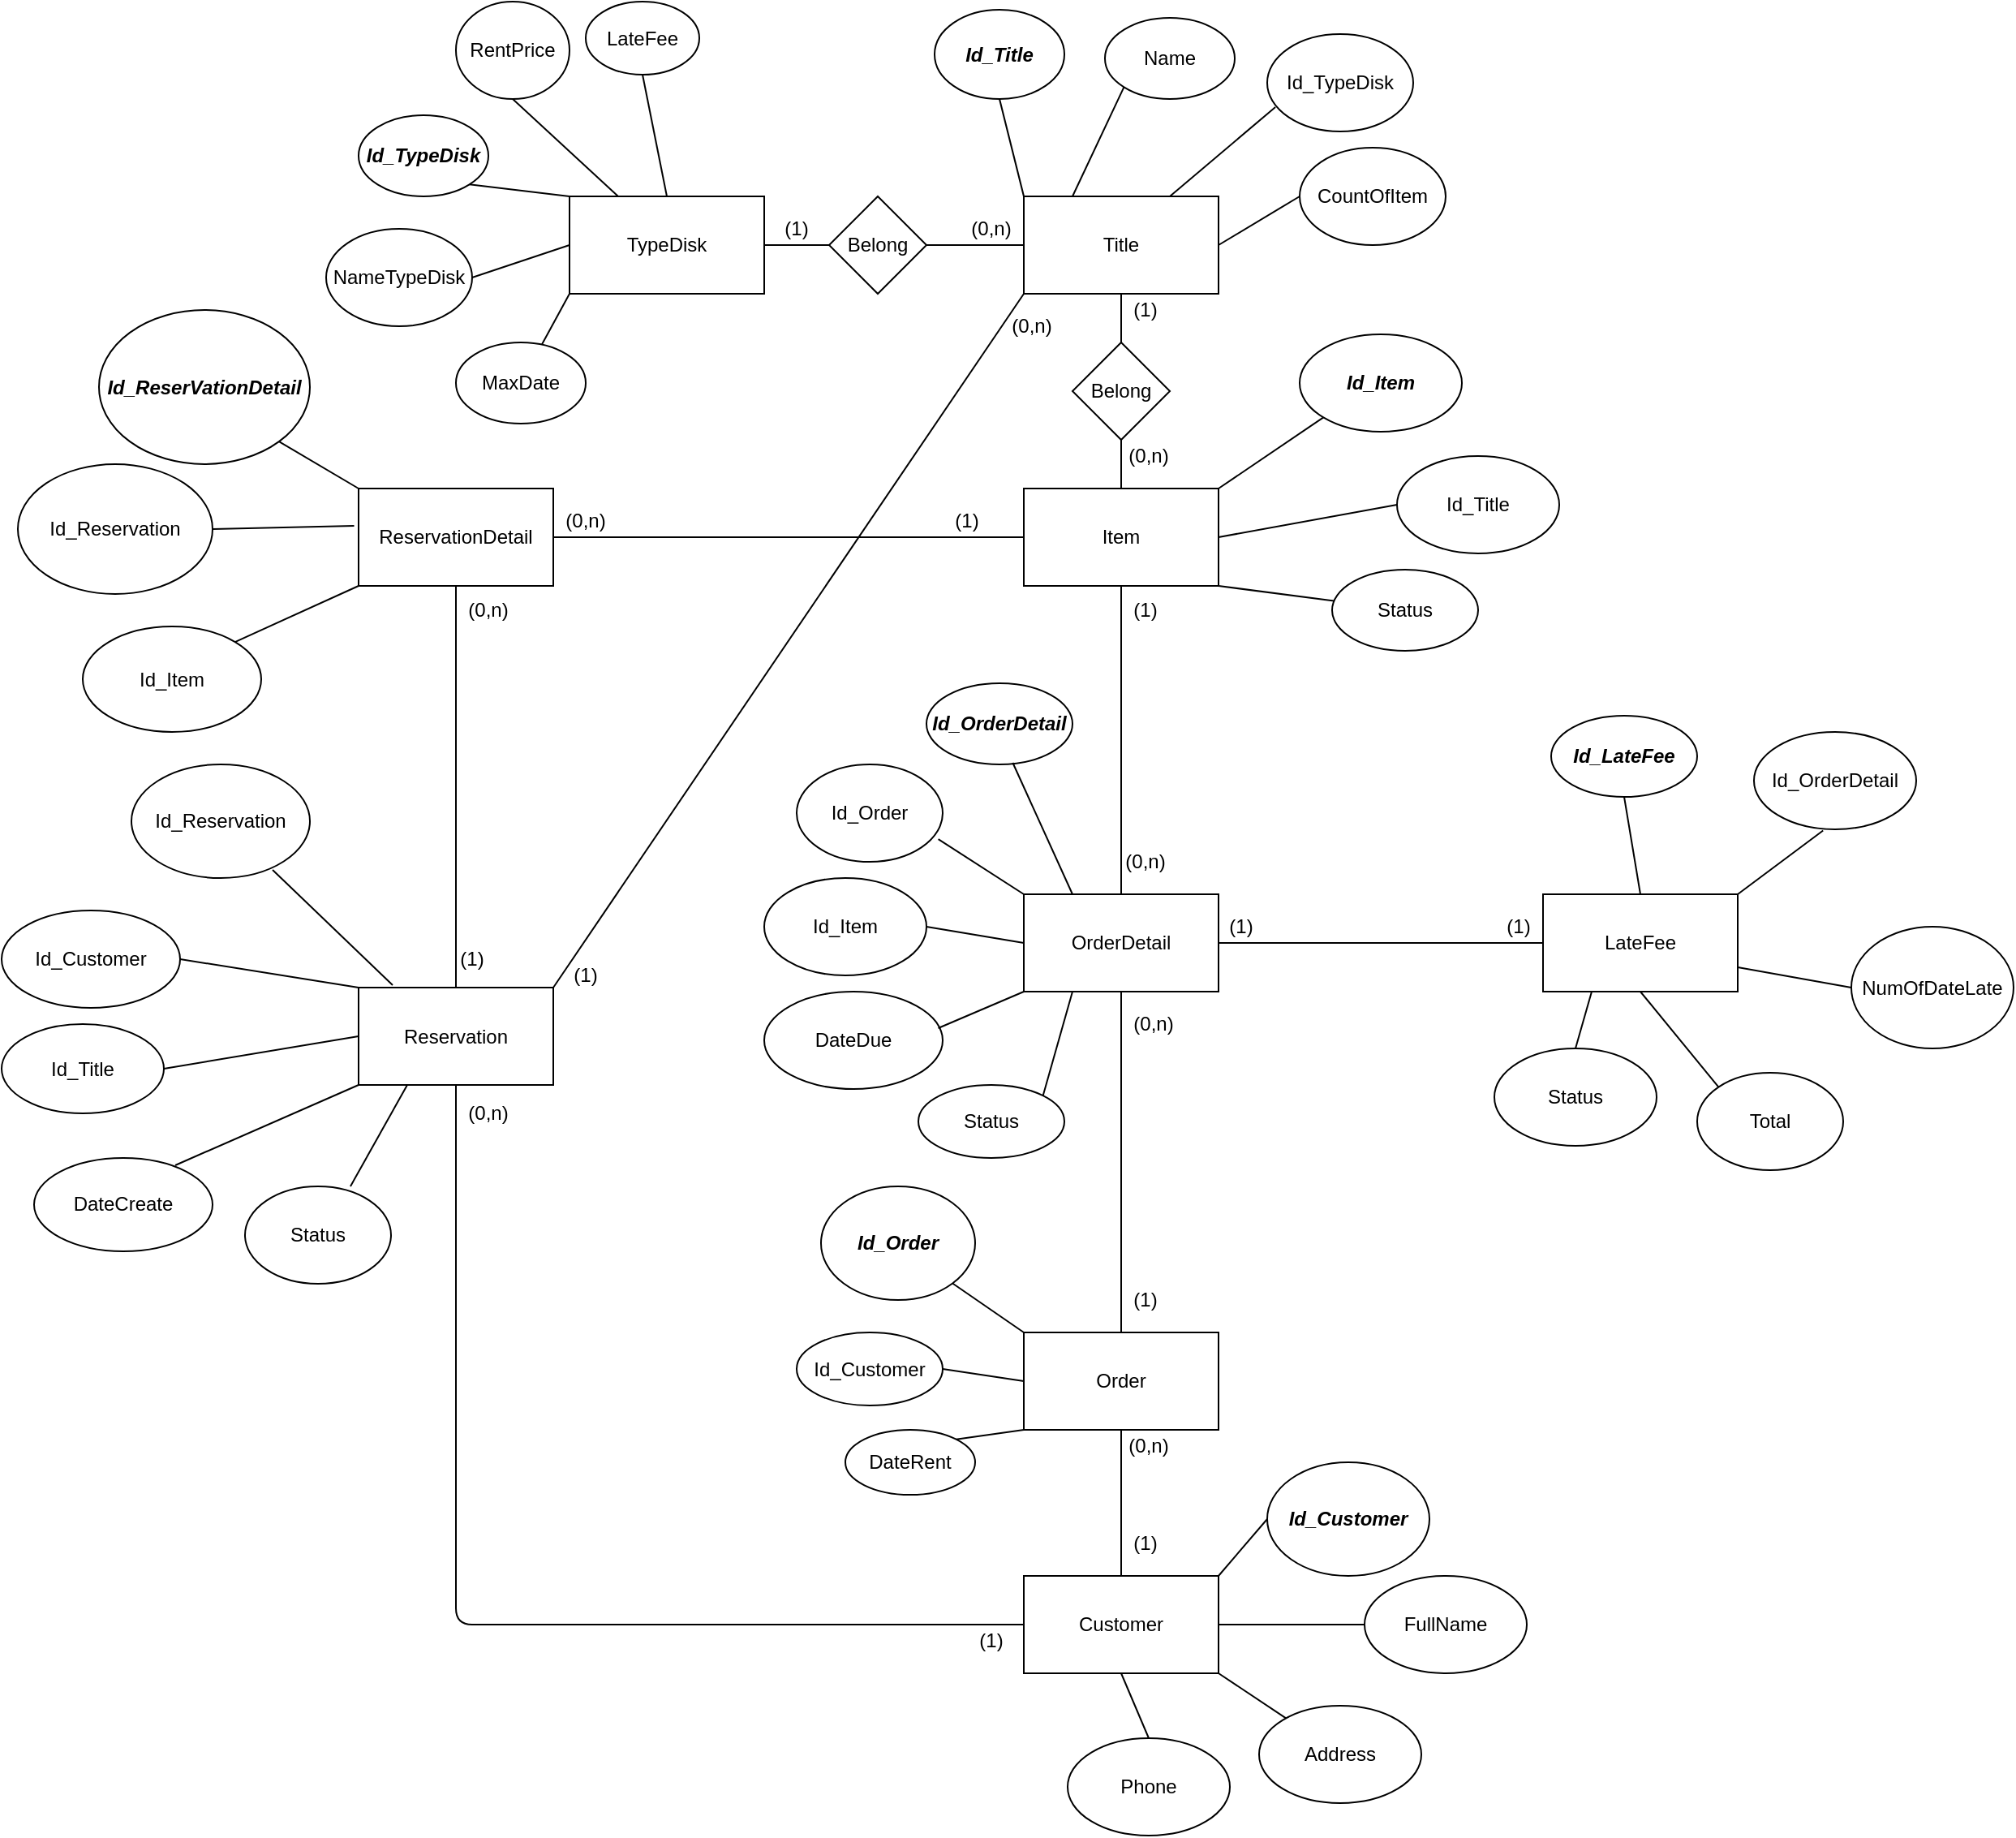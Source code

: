 <mxfile version="13.4.4" type="device"><diagram id="ul4TYZx2fNKIe2HPrgTK" name="Page-1"><mxGraphModel dx="2997" dy="2327" grid="1" gridSize="10" guides="1" tooltips="1" connect="1" arrows="1" fold="1" page="1" pageScale="1" pageWidth="827" pageHeight="1169" math="0" shadow="0"><root><mxCell id="0"/><mxCell id="1" parent="0"/><mxCell id="tSuZGsMZAIQQ2bblHb8e-1" value="Title" style="rounded=0;whiteSpace=wrap;html=1;" vertex="1" parent="1"><mxGeometry x="300" y="30" width="120" height="60" as="geometry"/></mxCell><mxCell id="tSuZGsMZAIQQ2bblHb8e-2" value="Item" style="rounded=0;whiteSpace=wrap;html=1;" vertex="1" parent="1"><mxGeometry x="300" y="210" width="120" height="60" as="geometry"/></mxCell><mxCell id="tSuZGsMZAIQQ2bblHb8e-4" value="Belong" style="rhombus;whiteSpace=wrap;html=1;" vertex="1" parent="1"><mxGeometry x="330" y="120" width="60" height="60" as="geometry"/></mxCell><mxCell id="tSuZGsMZAIQQ2bblHb8e-6" value="" style="endArrow=none;html=1;exitX=0.5;exitY=0;exitDx=0;exitDy=0;entryX=0.5;entryY=1;entryDx=0;entryDy=0;" edge="1" parent="1" source="tSuZGsMZAIQQ2bblHb8e-2" target="tSuZGsMZAIQQ2bblHb8e-4"><mxGeometry width="50" height="50" relative="1" as="geometry"><mxPoint x="390" y="290" as="sourcePoint"/><mxPoint x="440" y="240" as="targetPoint"/></mxGeometry></mxCell><mxCell id="tSuZGsMZAIQQ2bblHb8e-7" value="" style="endArrow=none;html=1;exitX=0.5;exitY=0;exitDx=0;exitDy=0;entryX=0.5;entryY=1;entryDx=0;entryDy=0;" edge="1" parent="1" source="tSuZGsMZAIQQ2bblHb8e-4" target="tSuZGsMZAIQQ2bblHb8e-1"><mxGeometry width="50" height="50" relative="1" as="geometry"><mxPoint x="414" y="149.5" as="sourcePoint"/><mxPoint x="518" y="149.5" as="targetPoint"/></mxGeometry></mxCell><mxCell id="tSuZGsMZAIQQ2bblHb8e-8" value="Customer" style="rounded=0;whiteSpace=wrap;html=1;" vertex="1" parent="1"><mxGeometry x="300" y="880" width="120" height="60" as="geometry"/></mxCell><mxCell id="tSuZGsMZAIQQ2bblHb8e-10" value="LateFee" style="rounded=0;whiteSpace=wrap;html=1;" vertex="1" parent="1"><mxGeometry x="620" y="460" width="120" height="60" as="geometry"/></mxCell><mxCell id="tSuZGsMZAIQQ2bblHb8e-11" value="Order" style="rounded=0;whiteSpace=wrap;html=1;" vertex="1" parent="1"><mxGeometry x="300" y="730" width="120" height="60" as="geometry"/></mxCell><mxCell id="tSuZGsMZAIQQ2bblHb8e-12" value="OrderDetail" style="rounded=0;whiteSpace=wrap;html=1;" vertex="1" parent="1"><mxGeometry x="300" y="460" width="120" height="60" as="geometry"/></mxCell><mxCell id="tSuZGsMZAIQQ2bblHb8e-13" value="TypeDisk" style="rounded=0;whiteSpace=wrap;html=1;" vertex="1" parent="1"><mxGeometry x="20" y="30" width="120" height="60" as="geometry"/></mxCell><mxCell id="tSuZGsMZAIQQ2bblHb8e-14" value="" style="endArrow=none;html=1;exitX=1;exitY=0.5;exitDx=0;exitDy=0;entryX=0;entryY=0.5;entryDx=0;entryDy=0;" edge="1" parent="1" source="tSuZGsMZAIQQ2bblHb8e-13" target="tSuZGsMZAIQQ2bblHb8e-15"><mxGeometry width="50" height="50" relative="1" as="geometry"><mxPoint x="260" y="160" as="sourcePoint"/><mxPoint x="310" y="110" as="targetPoint"/></mxGeometry></mxCell><mxCell id="tSuZGsMZAIQQ2bblHb8e-15" value="Belong" style="rhombus;whiteSpace=wrap;html=1;" vertex="1" parent="1"><mxGeometry x="180" y="30" width="60" height="60" as="geometry"/></mxCell><mxCell id="tSuZGsMZAIQQ2bblHb8e-16" value="" style="endArrow=none;html=1;exitX=1;exitY=0.5;exitDx=0;exitDy=0;entryX=0;entryY=0.5;entryDx=0;entryDy=0;" edge="1" parent="1" source="tSuZGsMZAIQQ2bblHb8e-15" target="tSuZGsMZAIQQ2bblHb8e-1"><mxGeometry width="50" height="50" relative="1" as="geometry"><mxPoint x="150" y="70" as="sourcePoint"/><mxPoint x="190" y="70" as="targetPoint"/></mxGeometry></mxCell><mxCell id="tSuZGsMZAIQQ2bblHb8e-20" value="" style="endArrow=none;html=1;entryX=0.5;entryY=1;entryDx=0;entryDy=0;exitX=0.5;exitY=0;exitDx=0;exitDy=0;" edge="1" parent="1" source="tSuZGsMZAIQQ2bblHb8e-12" target="tSuZGsMZAIQQ2bblHb8e-2"><mxGeometry width="50" height="50" relative="1" as="geometry"><mxPoint x="360" y="380" as="sourcePoint"/><mxPoint x="360" y="400" as="targetPoint"/></mxGeometry></mxCell><mxCell id="tSuZGsMZAIQQ2bblHb8e-21" value="" style="endArrow=none;html=1;entryX=0.5;entryY=1;entryDx=0;entryDy=0;" edge="1" parent="1" source="tSuZGsMZAIQQ2bblHb8e-8" target="tSuZGsMZAIQQ2bblHb8e-11"><mxGeometry width="50" height="50" relative="1" as="geometry"><mxPoint x="370" y="300" as="sourcePoint"/><mxPoint x="360" y="440" as="targetPoint"/></mxGeometry></mxCell><mxCell id="tSuZGsMZAIQQ2bblHb8e-25" value="(0,n)" style="text;html=1;strokeColor=none;fillColor=none;align=center;verticalAlign=middle;whiteSpace=wrap;rounded=0;" vertex="1" parent="1"><mxGeometry x="260" y="40" width="40" height="20" as="geometry"/></mxCell><mxCell id="tSuZGsMZAIQQ2bblHb8e-26" value="(1)" style="text;html=1;strokeColor=none;fillColor=none;align=center;verticalAlign=middle;whiteSpace=wrap;rounded=0;" vertex="1" parent="1"><mxGeometry x="140" y="40" width="40" height="20" as="geometry"/></mxCell><mxCell id="tSuZGsMZAIQQ2bblHb8e-27" value="(1)" style="text;html=1;strokeColor=none;fillColor=none;align=center;verticalAlign=middle;whiteSpace=wrap;rounded=0;" vertex="1" parent="1"><mxGeometry x="355" y="90" width="40" height="20" as="geometry"/></mxCell><mxCell id="tSuZGsMZAIQQ2bblHb8e-28" value="(0,n)" style="text;html=1;strokeColor=none;fillColor=none;align=center;verticalAlign=middle;whiteSpace=wrap;rounded=0;" vertex="1" parent="1"><mxGeometry x="357" y="180" width="40" height="20" as="geometry"/></mxCell><mxCell id="tSuZGsMZAIQQ2bblHb8e-29" value="&lt;b&gt;&lt;i&gt;Id_TypeDisk&lt;/i&gt;&lt;/b&gt;" style="ellipse;whiteSpace=wrap;html=1;" vertex="1" parent="1"><mxGeometry x="-110" y="-20" width="80" height="50" as="geometry"/></mxCell><mxCell id="tSuZGsMZAIQQ2bblHb8e-30" value="NameTypeDisk" style="ellipse;whiteSpace=wrap;html=1;" vertex="1" parent="1"><mxGeometry x="-130" y="50" width="90" height="60" as="geometry"/></mxCell><mxCell id="tSuZGsMZAIQQ2bblHb8e-31" value="RentPrice" style="ellipse;whiteSpace=wrap;html=1;" vertex="1" parent="1"><mxGeometry x="-50" y="-90" width="70" height="60" as="geometry"/></mxCell><mxCell id="tSuZGsMZAIQQ2bblHb8e-32" value="MaxDate" style="ellipse;whiteSpace=wrap;html=1;" vertex="1" parent="1"><mxGeometry x="-50" y="120" width="80" height="50" as="geometry"/></mxCell><mxCell id="tSuZGsMZAIQQ2bblHb8e-33" value="LateFee" style="ellipse;whiteSpace=wrap;html=1;" vertex="1" parent="1"><mxGeometry x="30" y="-90" width="70" height="45" as="geometry"/></mxCell><mxCell id="tSuZGsMZAIQQ2bblHb8e-34" value="" style="endArrow=none;html=1;entryX=0;entryY=0.5;entryDx=0;entryDy=0;exitX=1;exitY=0.5;exitDx=0;exitDy=0;" edge="1" parent="1" source="tSuZGsMZAIQQ2bblHb8e-30" target="tSuZGsMZAIQQ2bblHb8e-13"><mxGeometry width="50" height="50" relative="1" as="geometry"><mxPoint x="-160" y="80" as="sourcePoint"/><mxPoint x="-110" y="30" as="targetPoint"/></mxGeometry></mxCell><mxCell id="tSuZGsMZAIQQ2bblHb8e-35" value="" style="endArrow=none;html=1;entryX=0;entryY=1;entryDx=0;entryDy=0;" edge="1" parent="1" source="tSuZGsMZAIQQ2bblHb8e-32" target="tSuZGsMZAIQQ2bblHb8e-13"><mxGeometry width="50" height="50" relative="1" as="geometry"><mxPoint x="20" y="190" as="sourcePoint"/><mxPoint x="70" y="140" as="targetPoint"/></mxGeometry></mxCell><mxCell id="tSuZGsMZAIQQ2bblHb8e-36" value="" style="endArrow=none;html=1;entryX=1;entryY=1;entryDx=0;entryDy=0;exitX=0;exitY=0;exitDx=0;exitDy=0;" edge="1" parent="1" source="tSuZGsMZAIQQ2bblHb8e-13" target="tSuZGsMZAIQQ2bblHb8e-29"><mxGeometry width="50" height="50" relative="1" as="geometry"><mxPoint x="-60" y="60" as="sourcePoint"/><mxPoint x="-10" y="10" as="targetPoint"/></mxGeometry></mxCell><mxCell id="tSuZGsMZAIQQ2bblHb8e-37" value="" style="endArrow=none;html=1;entryX=0.5;entryY=1;entryDx=0;entryDy=0;exitX=0.25;exitY=0;exitDx=0;exitDy=0;" edge="1" parent="1" source="tSuZGsMZAIQQ2bblHb8e-13" target="tSuZGsMZAIQQ2bblHb8e-31"><mxGeometry width="50" height="50" relative="1" as="geometry"><mxPoint x="80" y="80" as="sourcePoint"/><mxPoint x="130" y="30" as="targetPoint"/></mxGeometry></mxCell><mxCell id="tSuZGsMZAIQQ2bblHb8e-38" value="" style="endArrow=none;html=1;exitX=0.5;exitY=0;exitDx=0;exitDy=0;entryX=0.5;entryY=1;entryDx=0;entryDy=0;" edge="1" parent="1" source="tSuZGsMZAIQQ2bblHb8e-13" target="tSuZGsMZAIQQ2bblHb8e-33"><mxGeometry width="50" height="50" relative="1" as="geometry"><mxPoint x="280" y="20" as="sourcePoint"/><mxPoint x="330" y="-30" as="targetPoint"/></mxGeometry></mxCell><mxCell id="tSuZGsMZAIQQ2bblHb8e-39" value="&lt;b&gt;&lt;i&gt;Id_Title&lt;/i&gt;&lt;/b&gt;" style="ellipse;whiteSpace=wrap;html=1;" vertex="1" parent="1"><mxGeometry x="245" y="-85" width="80" height="55" as="geometry"/></mxCell><mxCell id="tSuZGsMZAIQQ2bblHb8e-40" value="Name" style="ellipse;whiteSpace=wrap;html=1;" vertex="1" parent="1"><mxGeometry x="350" y="-80" width="80" height="50" as="geometry"/></mxCell><mxCell id="tSuZGsMZAIQQ2bblHb8e-41" value="Id_TypeDisk" style="ellipse;whiteSpace=wrap;html=1;" vertex="1" parent="1"><mxGeometry x="450" y="-70" width="90" height="60" as="geometry"/></mxCell><mxCell id="tSuZGsMZAIQQ2bblHb8e-42" value="CountOfItem" style="ellipse;whiteSpace=wrap;html=1;" vertex="1" parent="1"><mxGeometry x="470" width="90" height="60" as="geometry"/></mxCell><mxCell id="tSuZGsMZAIQQ2bblHb8e-43" value="" style="endArrow=none;html=1;entryX=0.5;entryY=1;entryDx=0;entryDy=0;exitX=0;exitY=0;exitDx=0;exitDy=0;" edge="1" parent="1" source="tSuZGsMZAIQQ2bblHb8e-1" target="tSuZGsMZAIQQ2bblHb8e-39"><mxGeometry width="50" height="50" relative="1" as="geometry"><mxPoint x="330" y="30" as="sourcePoint"/><mxPoint x="380" y="-20" as="targetPoint"/></mxGeometry></mxCell><mxCell id="tSuZGsMZAIQQ2bblHb8e-44" value="" style="endArrow=none;html=1;entryX=0;entryY=1;entryDx=0;entryDy=0;exitX=0.25;exitY=0;exitDx=0;exitDy=0;" edge="1" parent="1" source="tSuZGsMZAIQQ2bblHb8e-1" target="tSuZGsMZAIQQ2bblHb8e-40"><mxGeometry width="50" height="50" relative="1" as="geometry"><mxPoint x="310" y="40" as="sourcePoint"/><mxPoint x="295" y="-20" as="targetPoint"/></mxGeometry></mxCell><mxCell id="tSuZGsMZAIQQ2bblHb8e-45" value="" style="endArrow=none;html=1;entryX=0.056;entryY=0.75;entryDx=0;entryDy=0;exitX=0.75;exitY=0;exitDx=0;exitDy=0;entryPerimeter=0;" edge="1" parent="1" source="tSuZGsMZAIQQ2bblHb8e-1" target="tSuZGsMZAIQQ2bblHb8e-41"><mxGeometry width="50" height="50" relative="1" as="geometry"><mxPoint x="340" y="40" as="sourcePoint"/><mxPoint x="371.716" y="-27.322" as="targetPoint"/></mxGeometry></mxCell><mxCell id="tSuZGsMZAIQQ2bblHb8e-46" value="" style="endArrow=none;html=1;entryX=0;entryY=0.5;entryDx=0;entryDy=0;exitX=1;exitY=0.5;exitDx=0;exitDy=0;" edge="1" parent="1" source="tSuZGsMZAIQQ2bblHb8e-1" target="tSuZGsMZAIQQ2bblHb8e-42"><mxGeometry width="50" height="50" relative="1" as="geometry"><mxPoint x="400" y="40" as="sourcePoint"/><mxPoint x="465.04" y="-15" as="targetPoint"/></mxGeometry></mxCell><mxCell id="tSuZGsMZAIQQ2bblHb8e-47" value="&lt;b&gt;&lt;i&gt;Id_Item&lt;/i&gt;&lt;/b&gt;" style="ellipse;whiteSpace=wrap;html=1;" vertex="1" parent="1"><mxGeometry x="470" y="115" width="100" height="60" as="geometry"/></mxCell><mxCell id="tSuZGsMZAIQQ2bblHb8e-48" value="Id_Title" style="ellipse;whiteSpace=wrap;html=1;" vertex="1" parent="1"><mxGeometry x="530" y="190" width="100" height="60" as="geometry"/></mxCell><mxCell id="tSuZGsMZAIQQ2bblHb8e-49" value="Status" style="ellipse;whiteSpace=wrap;html=1;" vertex="1" parent="1"><mxGeometry x="490" y="260" width="90" height="50" as="geometry"/></mxCell><mxCell id="tSuZGsMZAIQQ2bblHb8e-50" value="" style="endArrow=none;html=1;exitX=1;exitY=0;exitDx=0;exitDy=0;entryX=0;entryY=1;entryDx=0;entryDy=0;" edge="1" parent="1" source="tSuZGsMZAIQQ2bblHb8e-2" target="tSuZGsMZAIQQ2bblHb8e-47"><mxGeometry width="50" height="50" relative="1" as="geometry"><mxPoint x="460" y="240" as="sourcePoint"/><mxPoint x="510" y="190" as="targetPoint"/></mxGeometry></mxCell><mxCell id="tSuZGsMZAIQQ2bblHb8e-51" value="" style="endArrow=none;html=1;exitX=1;exitY=0.5;exitDx=0;exitDy=0;entryX=0;entryY=0.5;entryDx=0;entryDy=0;" edge="1" parent="1" source="tSuZGsMZAIQQ2bblHb8e-2" target="tSuZGsMZAIQQ2bblHb8e-48"><mxGeometry width="50" height="50" relative="1" as="geometry"><mxPoint x="430" y="210" as="sourcePoint"/><mxPoint x="494.645" y="176.213" as="targetPoint"/></mxGeometry></mxCell><mxCell id="tSuZGsMZAIQQ2bblHb8e-52" value="" style="endArrow=none;html=1;exitX=1;exitY=1;exitDx=0;exitDy=0;" edge="1" parent="1" source="tSuZGsMZAIQQ2bblHb8e-2" target="tSuZGsMZAIQQ2bblHb8e-49"><mxGeometry width="50" height="50" relative="1" as="geometry"><mxPoint x="430" y="240" as="sourcePoint"/><mxPoint x="540" y="230" as="targetPoint"/></mxGeometry></mxCell><mxCell id="tSuZGsMZAIQQ2bblHb8e-53" value="Reservation" style="rounded=0;whiteSpace=wrap;html=1;" vertex="1" parent="1"><mxGeometry x="-110" y="517.5" width="120" height="60" as="geometry"/></mxCell><mxCell id="tSuZGsMZAIQQ2bblHb8e-54" value="ReservationDetail" style="rounded=0;whiteSpace=wrap;html=1;" vertex="1" parent="1"><mxGeometry x="-110" y="210" width="120" height="60" as="geometry"/></mxCell><mxCell id="tSuZGsMZAIQQ2bblHb8e-55" value="" style="endArrow=none;html=1;entryX=0.5;entryY=1;entryDx=0;entryDy=0;exitX=0.5;exitY=0;exitDx=0;exitDy=0;" edge="1" parent="1" source="tSuZGsMZAIQQ2bblHb8e-11" target="tSuZGsMZAIQQ2bblHb8e-12"><mxGeometry width="50" height="50" relative="1" as="geometry"><mxPoint x="367.84" y="690" as="sourcePoint"/><mxPoint x="360" y="670" as="targetPoint"/></mxGeometry></mxCell><mxCell id="tSuZGsMZAIQQ2bblHb8e-56" value="" style="endArrow=none;html=1;entryX=1;entryY=0.5;entryDx=0;entryDy=0;exitX=0;exitY=0.5;exitDx=0;exitDy=0;" edge="1" parent="1" source="tSuZGsMZAIQQ2bblHb8e-10" target="tSuZGsMZAIQQ2bblHb8e-12"><mxGeometry width="50" height="50" relative="1" as="geometry"><mxPoint x="380" y="535" as="sourcePoint"/><mxPoint x="370" y="430" as="targetPoint"/></mxGeometry></mxCell><mxCell id="tSuZGsMZAIQQ2bblHb8e-57" value="" style="endArrow=none;html=1;entryX=0;entryY=0.5;entryDx=0;entryDy=0;exitX=1;exitY=0.5;exitDx=0;exitDy=0;" edge="1" parent="1" source="tSuZGsMZAIQQ2bblHb8e-54" target="tSuZGsMZAIQQ2bblHb8e-2"><mxGeometry width="50" height="50" relative="1" as="geometry"><mxPoint x="370" y="370" as="sourcePoint"/><mxPoint x="40" y="240" as="targetPoint"/></mxGeometry></mxCell><mxCell id="tSuZGsMZAIQQ2bblHb8e-58" value="" style="endArrow=none;html=1;entryX=0.5;entryY=1;entryDx=0;entryDy=0;exitX=0.5;exitY=0;exitDx=0;exitDy=0;" edge="1" parent="1" source="tSuZGsMZAIQQ2bblHb8e-53" target="tSuZGsMZAIQQ2bblHb8e-54"><mxGeometry width="50" height="50" relative="1" as="geometry"><mxPoint x="90" y="500" as="sourcePoint"/><mxPoint x="-150" y="440" as="targetPoint"/></mxGeometry></mxCell><mxCell id="tSuZGsMZAIQQ2bblHb8e-59" value="" style="endArrow=none;html=1;exitX=0.5;exitY=1;exitDx=0;exitDy=0;entryX=0;entryY=0.5;entryDx=0;entryDy=0;" edge="1" parent="1" source="tSuZGsMZAIQQ2bblHb8e-53" target="tSuZGsMZAIQQ2bblHb8e-8"><mxGeometry width="50" height="50" relative="1" as="geometry"><mxPoint x="-30" y="690" as="sourcePoint"/><mxPoint x="20" y="640" as="targetPoint"/><Array as="points"><mxPoint x="-50" y="910"/></Array></mxGeometry></mxCell><mxCell id="tSuZGsMZAIQQ2bblHb8e-70" value="&lt;b&gt;&lt;i&gt;Id_LateFee&lt;/i&gt;&lt;/b&gt;" style="ellipse;whiteSpace=wrap;html=1;" vertex="1" parent="1"><mxGeometry x="625" y="350" width="90" height="50" as="geometry"/></mxCell><mxCell id="tSuZGsMZAIQQ2bblHb8e-71" value="Id_OrderDetail" style="ellipse;whiteSpace=wrap;html=1;" vertex="1" parent="1"><mxGeometry x="750" y="360" width="100" height="60" as="geometry"/></mxCell><mxCell id="tSuZGsMZAIQQ2bblHb8e-72" value="NumOfDateLate" style="ellipse;whiteSpace=wrap;html=1;" vertex="1" parent="1"><mxGeometry x="810" y="480" width="100" height="75" as="geometry"/></mxCell><mxCell id="tSuZGsMZAIQQ2bblHb8e-73" value="Status" style="ellipse;whiteSpace=wrap;html=1;" vertex="1" parent="1"><mxGeometry x="590" y="555" width="100" height="60" as="geometry"/></mxCell><mxCell id="tSuZGsMZAIQQ2bblHb8e-74" value="Total" style="ellipse;whiteSpace=wrap;html=1;" vertex="1" parent="1"><mxGeometry x="715" y="570" width="90" height="60" as="geometry"/></mxCell><mxCell id="tSuZGsMZAIQQ2bblHb8e-76" value="" style="endArrow=none;html=1;entryX=0.25;entryY=1;entryDx=0;entryDy=0;exitX=0.5;exitY=0;exitDx=0;exitDy=0;" edge="1" parent="1" source="tSuZGsMZAIQQ2bblHb8e-73" target="tSuZGsMZAIQQ2bblHb8e-10"><mxGeometry width="50" height="50" relative="1" as="geometry"><mxPoint x="530" y="730" as="sourcePoint"/><mxPoint x="580" y="680" as="targetPoint"/></mxGeometry></mxCell><mxCell id="tSuZGsMZAIQQ2bblHb8e-78" value="" style="endArrow=none;html=1;entryX=0.5;entryY=1;entryDx=0;entryDy=0;exitX=0;exitY=0;exitDx=0;exitDy=0;" edge="1" parent="1" source="tSuZGsMZAIQQ2bblHb8e-74" target="tSuZGsMZAIQQ2bblHb8e-10"><mxGeometry width="50" height="50" relative="1" as="geometry"><mxPoint x="640.0" y="590" as="sourcePoint"/><mxPoint x="660.0" y="530" as="targetPoint"/></mxGeometry></mxCell><mxCell id="tSuZGsMZAIQQ2bblHb8e-79" value="" style="endArrow=none;html=1;entryX=1;entryY=0.75;entryDx=0;entryDy=0;exitX=0;exitY=0.5;exitDx=0;exitDy=0;" edge="1" parent="1" source="tSuZGsMZAIQQ2bblHb8e-72" target="tSuZGsMZAIQQ2bblHb8e-10"><mxGeometry width="50" height="50" relative="1" as="geometry"><mxPoint x="772.97" y="588.928" as="sourcePoint"/><mxPoint x="690.0" y="530" as="targetPoint"/></mxGeometry></mxCell><mxCell id="tSuZGsMZAIQQ2bblHb8e-80" value="" style="endArrow=none;html=1;entryX=1;entryY=0;entryDx=0;entryDy=0;exitX=0.426;exitY=1.013;exitDx=0;exitDy=0;exitPerimeter=0;" edge="1" parent="1" source="tSuZGsMZAIQQ2bblHb8e-71" target="tSuZGsMZAIQQ2bblHb8e-10"><mxGeometry width="50" height="50" relative="1" as="geometry"><mxPoint x="820.0" y="527.5" as="sourcePoint"/><mxPoint x="750.0" y="515" as="targetPoint"/></mxGeometry></mxCell><mxCell id="tSuZGsMZAIQQ2bblHb8e-81" value="" style="endArrow=none;html=1;entryX=0.5;entryY=0;entryDx=0;entryDy=0;exitX=0.5;exitY=1;exitDx=0;exitDy=0;" edge="1" parent="1" source="tSuZGsMZAIQQ2bblHb8e-70" target="tSuZGsMZAIQQ2bblHb8e-10"><mxGeometry width="50" height="50" relative="1" as="geometry"><mxPoint x="779.6" y="420.78" as="sourcePoint"/><mxPoint x="750.0" y="470" as="targetPoint"/></mxGeometry></mxCell><mxCell id="tSuZGsMZAIQQ2bblHb8e-82" value="(1)" style="text;html=1;strokeColor=none;fillColor=none;align=center;verticalAlign=middle;whiteSpace=wrap;rounded=0;" vertex="1" parent="1"><mxGeometry x="245" y="220" width="40" height="20" as="geometry"/></mxCell><mxCell id="tSuZGsMZAIQQ2bblHb8e-83" value="(0,n)" style="text;html=1;strokeColor=none;fillColor=none;align=center;verticalAlign=middle;whiteSpace=wrap;rounded=0;" vertex="1" parent="1"><mxGeometry x="10" y="220" width="40" height="20" as="geometry"/></mxCell><mxCell id="tSuZGsMZAIQQ2bblHb8e-84" value="(0,n)" style="text;html=1;strokeColor=none;fillColor=none;align=center;verticalAlign=middle;whiteSpace=wrap;rounded=0;" vertex="1" parent="1"><mxGeometry x="-50" y="275" width="40" height="20" as="geometry"/></mxCell><mxCell id="tSuZGsMZAIQQ2bblHb8e-85" value="(1)" style="text;html=1;strokeColor=none;fillColor=none;align=center;verticalAlign=middle;whiteSpace=wrap;rounded=0;" vertex="1" parent="1"><mxGeometry x="-60" y="490" width="40" height="20" as="geometry"/></mxCell><mxCell id="tSuZGsMZAIQQ2bblHb8e-86" value="(1)" style="text;html=1;strokeColor=none;fillColor=none;align=center;verticalAlign=middle;whiteSpace=wrap;rounded=0;" vertex="1" parent="1"><mxGeometry x="355" y="275" width="40" height="20" as="geometry"/></mxCell><mxCell id="tSuZGsMZAIQQ2bblHb8e-87" value="(0,n)" style="text;html=1;strokeColor=none;fillColor=none;align=center;verticalAlign=middle;whiteSpace=wrap;rounded=0;" vertex="1" parent="1"><mxGeometry x="355" y="430" width="40" height="20" as="geometry"/></mxCell><mxCell id="tSuZGsMZAIQQ2bblHb8e-88" value="(1)" style="text;html=1;strokeColor=none;fillColor=none;align=center;verticalAlign=middle;whiteSpace=wrap;rounded=0;" vertex="1" parent="1"><mxGeometry x="585" y="470" width="40" height="20" as="geometry"/></mxCell><mxCell id="tSuZGsMZAIQQ2bblHb8e-89" value="(1)" style="text;html=1;strokeColor=none;fillColor=none;align=center;verticalAlign=middle;whiteSpace=wrap;rounded=0;" vertex="1" parent="1"><mxGeometry x="414" y="470" width="40" height="20" as="geometry"/></mxCell><mxCell id="tSuZGsMZAIQQ2bblHb8e-90" value="(1)" style="text;html=1;strokeColor=none;fillColor=none;align=center;verticalAlign=middle;whiteSpace=wrap;rounded=0;" vertex="1" parent="1"><mxGeometry x="355" y="700" width="40" height="20" as="geometry"/></mxCell><mxCell id="tSuZGsMZAIQQ2bblHb8e-91" value="(0,n)" style="text;html=1;strokeColor=none;fillColor=none;align=center;verticalAlign=middle;whiteSpace=wrap;rounded=0;" vertex="1" parent="1"><mxGeometry x="360" y="530" width="40" height="20" as="geometry"/></mxCell><mxCell id="tSuZGsMZAIQQ2bblHb8e-93" value="(0,n)" style="text;html=1;strokeColor=none;fillColor=none;align=center;verticalAlign=middle;whiteSpace=wrap;rounded=0;" vertex="1" parent="1"><mxGeometry x="357" y="790" width="40" height="20" as="geometry"/></mxCell><mxCell id="tSuZGsMZAIQQ2bblHb8e-94" value="(1)" style="text;html=1;strokeColor=none;fillColor=none;align=center;verticalAlign=middle;whiteSpace=wrap;rounded=0;" vertex="1" parent="1"><mxGeometry x="355" y="850" width="40" height="20" as="geometry"/></mxCell><mxCell id="tSuZGsMZAIQQ2bblHb8e-95" value="(1)" style="text;html=1;strokeColor=none;fillColor=none;align=center;verticalAlign=middle;whiteSpace=wrap;rounded=0;" vertex="1" parent="1"><mxGeometry x="260" y="910" width="40" height="20" as="geometry"/></mxCell><mxCell id="tSuZGsMZAIQQ2bblHb8e-96" value="(0,n)" style="text;html=1;strokeColor=none;fillColor=none;align=center;verticalAlign=middle;whiteSpace=wrap;rounded=0;" vertex="1" parent="1"><mxGeometry x="-50" y="585" width="40" height="20" as="geometry"/></mxCell><mxCell id="tSuZGsMZAIQQ2bblHb8e-97" value="&lt;b&gt;&lt;i&gt;Id_OrderDetail&lt;/i&gt;&lt;/b&gt;" style="ellipse;whiteSpace=wrap;html=1;" vertex="1" parent="1"><mxGeometry x="240" y="330" width="90" height="50" as="geometry"/></mxCell><mxCell id="tSuZGsMZAIQQ2bblHb8e-98" value="Id_Order" style="ellipse;whiteSpace=wrap;html=1;" vertex="1" parent="1"><mxGeometry x="160" y="380" width="90" height="60" as="geometry"/></mxCell><mxCell id="tSuZGsMZAIQQ2bblHb8e-99" value="Id_Item" style="ellipse;whiteSpace=wrap;html=1;" vertex="1" parent="1"><mxGeometry x="140" y="450" width="100" height="60" as="geometry"/></mxCell><mxCell id="tSuZGsMZAIQQ2bblHb8e-100" value="DateDue" style="ellipse;whiteSpace=wrap;html=1;" vertex="1" parent="1"><mxGeometry x="140" y="520" width="110" height="60" as="geometry"/></mxCell><mxCell id="tSuZGsMZAIQQ2bblHb8e-101" value="Status" style="ellipse;whiteSpace=wrap;html=1;" vertex="1" parent="1"><mxGeometry x="235" y="577.5" width="90" height="45" as="geometry"/></mxCell><mxCell id="tSuZGsMZAIQQ2bblHb8e-102" value="" style="endArrow=none;html=1;entryX=0.25;entryY=1;entryDx=0;entryDy=0;exitX=1;exitY=0;exitDx=0;exitDy=0;" edge="1" parent="1" source="tSuZGsMZAIQQ2bblHb8e-101" target="tSuZGsMZAIQQ2bblHb8e-12"><mxGeometry width="50" height="50" relative="1" as="geometry"><mxPoint x="737.97" y="588.928" as="sourcePoint"/><mxPoint x="690.0" y="530" as="targetPoint"/></mxGeometry></mxCell><mxCell id="tSuZGsMZAIQQ2bblHb8e-103" value="" style="endArrow=none;html=1;entryX=0;entryY=1;entryDx=0;entryDy=0;exitX=0.975;exitY=0.375;exitDx=0;exitDy=0;exitPerimeter=0;" edge="1" parent="1" source="tSuZGsMZAIQQ2bblHb8e-100" target="tSuZGsMZAIQQ2bblHb8e-12"><mxGeometry width="50" height="50" relative="1" as="geometry"><mxPoint x="306.82" y="606.59" as="sourcePoint"/><mxPoint x="340" y="530" as="targetPoint"/></mxGeometry></mxCell><mxCell id="tSuZGsMZAIQQ2bblHb8e-104" value="" style="endArrow=none;html=1;entryX=0;entryY=0.5;entryDx=0;entryDy=0;exitX=1;exitY=0.5;exitDx=0;exitDy=0;" edge="1" parent="1" source="tSuZGsMZAIQQ2bblHb8e-99" target="tSuZGsMZAIQQ2bblHb8e-12"><mxGeometry width="50" height="50" relative="1" as="geometry"><mxPoint x="257.25" y="552.5" as="sourcePoint"/><mxPoint x="310" y="530" as="targetPoint"/></mxGeometry></mxCell><mxCell id="tSuZGsMZAIQQ2bblHb8e-105" value="" style="endArrow=none;html=1;entryX=0;entryY=0;entryDx=0;entryDy=0;exitX=0.97;exitY=0.768;exitDx=0;exitDy=0;exitPerimeter=0;" edge="1" parent="1" source="tSuZGsMZAIQQ2bblHb8e-98" target="tSuZGsMZAIQQ2bblHb8e-12"><mxGeometry width="50" height="50" relative="1" as="geometry"><mxPoint x="250" y="490" as="sourcePoint"/><mxPoint x="310" y="500" as="targetPoint"/></mxGeometry></mxCell><mxCell id="tSuZGsMZAIQQ2bblHb8e-106" value="" style="endArrow=none;html=1;entryX=0.25;entryY=0;entryDx=0;entryDy=0;exitX=0.591;exitY=0.98;exitDx=0;exitDy=0;exitPerimeter=0;" edge="1" parent="1" source="tSuZGsMZAIQQ2bblHb8e-97" target="tSuZGsMZAIQQ2bblHb8e-12"><mxGeometry width="50" height="50" relative="1" as="geometry"><mxPoint x="257.3" y="436.08" as="sourcePoint"/><mxPoint x="310" y="470" as="targetPoint"/></mxGeometry></mxCell><mxCell id="tSuZGsMZAIQQ2bblHb8e-107" value="&lt;i&gt;&lt;b&gt;Id_Order&lt;/b&gt;&lt;/i&gt;" style="ellipse;whiteSpace=wrap;html=1;" vertex="1" parent="1"><mxGeometry x="175" y="640" width="95" height="70" as="geometry"/></mxCell><mxCell id="tSuZGsMZAIQQ2bblHb8e-108" value="Id_Customer" style="ellipse;whiteSpace=wrap;html=1;" vertex="1" parent="1"><mxGeometry x="160" y="730" width="90" height="45" as="geometry"/></mxCell><mxCell id="tSuZGsMZAIQQ2bblHb8e-109" value="DateRent" style="ellipse;whiteSpace=wrap;html=1;" vertex="1" parent="1"><mxGeometry x="190" y="790" width="80" height="40" as="geometry"/></mxCell><mxCell id="tSuZGsMZAIQQ2bblHb8e-110" value="" style="endArrow=none;html=1;entryX=0;entryY=0;entryDx=0;entryDy=0;exitX=1;exitY=1;exitDx=0;exitDy=0;" edge="1" parent="1" source="tSuZGsMZAIQQ2bblHb8e-107" target="tSuZGsMZAIQQ2bblHb8e-11"><mxGeometry width="50" height="50" relative="1" as="geometry"><mxPoint x="321.82" y="594.09" as="sourcePoint"/><mxPoint x="340" y="530" as="targetPoint"/></mxGeometry></mxCell><mxCell id="tSuZGsMZAIQQ2bblHb8e-111" value="" style="endArrow=none;html=1;entryX=0;entryY=0.5;entryDx=0;entryDy=0;exitX=1;exitY=0.5;exitDx=0;exitDy=0;" edge="1" parent="1" source="tSuZGsMZAIQQ2bblHb8e-108" target="tSuZGsMZAIQQ2bblHb8e-11"><mxGeometry width="50" height="50" relative="1" as="geometry"><mxPoint x="266.359" y="709.547" as="sourcePoint"/><mxPoint x="310" y="740" as="targetPoint"/></mxGeometry></mxCell><mxCell id="tSuZGsMZAIQQ2bblHb8e-112" value="" style="endArrow=none;html=1;entryX=0;entryY=1;entryDx=0;entryDy=0;exitX=1;exitY=0;exitDx=0;exitDy=0;" edge="1" parent="1" source="tSuZGsMZAIQQ2bblHb8e-109" target="tSuZGsMZAIQQ2bblHb8e-11"><mxGeometry width="50" height="50" relative="1" as="geometry"><mxPoint x="260.0" y="762.5" as="sourcePoint"/><mxPoint x="310" y="770" as="targetPoint"/></mxGeometry></mxCell><mxCell id="tSuZGsMZAIQQ2bblHb8e-115" value="&lt;b&gt;&lt;i&gt;Id_Customer&lt;/i&gt;&lt;/b&gt;" style="ellipse;whiteSpace=wrap;html=1;" vertex="1" parent="1"><mxGeometry x="450" y="810" width="100" height="70" as="geometry"/></mxCell><mxCell id="tSuZGsMZAIQQ2bblHb8e-117" value="FullName" style="ellipse;whiteSpace=wrap;html=1;" vertex="1" parent="1"><mxGeometry x="510" y="880" width="100" height="60" as="geometry"/></mxCell><mxCell id="tSuZGsMZAIQQ2bblHb8e-118" value="Address" style="ellipse;whiteSpace=wrap;html=1;" vertex="1" parent="1"><mxGeometry x="445" y="960" width="100" height="60" as="geometry"/></mxCell><mxCell id="tSuZGsMZAIQQ2bblHb8e-119" value="Phone" style="ellipse;whiteSpace=wrap;html=1;" vertex="1" parent="1"><mxGeometry x="327" y="980" width="100" height="60" as="geometry"/></mxCell><mxCell id="tSuZGsMZAIQQ2bblHb8e-120" value="" style="endArrow=none;html=1;entryX=1;entryY=0;entryDx=0;entryDy=0;exitX=0;exitY=0.5;exitDx=0;exitDy=0;" edge="1" parent="1" source="tSuZGsMZAIQQ2bblHb8e-115" target="tSuZGsMZAIQQ2bblHb8e-8"><mxGeometry width="50" height="50" relative="1" as="geometry"><mxPoint x="266.359" y="709.547" as="sourcePoint"/><mxPoint x="310" y="740" as="targetPoint"/></mxGeometry></mxCell><mxCell id="tSuZGsMZAIQQ2bblHb8e-121" value="" style="endArrow=none;html=1;entryX=1;entryY=0.5;entryDx=0;entryDy=0;exitX=0;exitY=0.5;exitDx=0;exitDy=0;" edge="1" parent="1" source="tSuZGsMZAIQQ2bblHb8e-117" target="tSuZGsMZAIQQ2bblHb8e-8"><mxGeometry width="50" height="50" relative="1" as="geometry"><mxPoint x="460" y="855" as="sourcePoint"/><mxPoint x="430" y="890" as="targetPoint"/></mxGeometry></mxCell><mxCell id="tSuZGsMZAIQQ2bblHb8e-122" value="" style="endArrow=none;html=1;entryX=1;entryY=1;entryDx=0;entryDy=0;" edge="1" parent="1" source="tSuZGsMZAIQQ2bblHb8e-118" target="tSuZGsMZAIQQ2bblHb8e-8"><mxGeometry width="50" height="50" relative="1" as="geometry"><mxPoint x="520" y="920" as="sourcePoint"/><mxPoint x="430" y="920" as="targetPoint"/></mxGeometry></mxCell><mxCell id="tSuZGsMZAIQQ2bblHb8e-123" value="" style="endArrow=none;html=1;entryX=0.5;entryY=1;entryDx=0;entryDy=0;exitX=0.5;exitY=0;exitDx=0;exitDy=0;" edge="1" parent="1" source="tSuZGsMZAIQQ2bblHb8e-119" target="tSuZGsMZAIQQ2bblHb8e-8"><mxGeometry width="50" height="50" relative="1" as="geometry"><mxPoint x="497.302" y="974.39" as="sourcePoint"/><mxPoint x="430" y="950" as="targetPoint"/></mxGeometry></mxCell><mxCell id="tSuZGsMZAIQQ2bblHb8e-124" value="&lt;b&gt;&lt;i&gt;Id_ReserVationDetail&lt;/i&gt;&lt;/b&gt;" style="ellipse;whiteSpace=wrap;html=1;" vertex="1" parent="1"><mxGeometry x="-270" y="100" width="130" height="95" as="geometry"/></mxCell><mxCell id="tSuZGsMZAIQQ2bblHb8e-125" value="Id_Reservation" style="ellipse;whiteSpace=wrap;html=1;rotation=0;" vertex="1" parent="1"><mxGeometry x="-320" y="195" width="120" height="80" as="geometry"/></mxCell><mxCell id="tSuZGsMZAIQQ2bblHb8e-126" value="Id_Reservation" style="ellipse;whiteSpace=wrap;html=1;" vertex="1" parent="1"><mxGeometry x="-250" y="380" width="110" height="70" as="geometry"/></mxCell><mxCell id="tSuZGsMZAIQQ2bblHb8e-127" value="Id_Item" style="ellipse;whiteSpace=wrap;html=1;" vertex="1" parent="1"><mxGeometry x="-280" y="295" width="110" height="65" as="geometry"/></mxCell><mxCell id="tSuZGsMZAIQQ2bblHb8e-128" value="" style="endArrow=none;html=1;exitX=0;exitY=0;exitDx=0;exitDy=0;entryX=1;entryY=1;entryDx=0;entryDy=0;" edge="1" parent="1" source="tSuZGsMZAIQQ2bblHb8e-54" target="tSuZGsMZAIQQ2bblHb8e-124"><mxGeometry width="50" height="50" relative="1" as="geometry"><mxPoint x="-340" y="240" as="sourcePoint"/><mxPoint x="-290" y="190" as="targetPoint"/></mxGeometry></mxCell><mxCell id="tSuZGsMZAIQQ2bblHb8e-129" value="" style="endArrow=none;html=1;exitX=-0.023;exitY=0.384;exitDx=0;exitDy=0;entryX=1;entryY=0.5;entryDx=0;entryDy=0;exitPerimeter=0;" edge="1" parent="1" source="tSuZGsMZAIQQ2bblHb8e-54" target="tSuZGsMZAIQQ2bblHb8e-125"><mxGeometry width="50" height="50" relative="1" as="geometry"><mxPoint x="-100" y="220" as="sourcePoint"/><mxPoint x="-148.928" y="191.007" as="targetPoint"/></mxGeometry></mxCell><mxCell id="tSuZGsMZAIQQ2bblHb8e-130" value="" style="endArrow=none;html=1;exitX=0;exitY=1;exitDx=0;exitDy=0;entryX=1;entryY=0;entryDx=0;entryDy=0;" edge="1" parent="1" source="tSuZGsMZAIQQ2bblHb8e-54" target="tSuZGsMZAIQQ2bblHb8e-127"><mxGeometry width="50" height="50" relative="1" as="geometry"><mxPoint x="-102.76" y="243.04" as="sourcePoint"/><mxPoint x="-190" y="245" as="targetPoint"/></mxGeometry></mxCell><mxCell id="tSuZGsMZAIQQ2bblHb8e-131" value="" style="endArrow=none;html=1;exitX=1;exitY=0;exitDx=0;exitDy=0;entryX=0;entryY=1;entryDx=0;entryDy=0;" edge="1" parent="1" source="tSuZGsMZAIQQ2bblHb8e-53" target="tSuZGsMZAIQQ2bblHb8e-1"><mxGeometry width="50" height="50" relative="1" as="geometry"><mxPoint x="60" y="400" as="sourcePoint"/><mxPoint x="110" y="350" as="targetPoint"/></mxGeometry></mxCell><mxCell id="tSuZGsMZAIQQ2bblHb8e-132" value="(1)" style="text;html=1;strokeColor=none;fillColor=none;align=center;verticalAlign=middle;whiteSpace=wrap;rounded=0;" vertex="1" parent="1"><mxGeometry x="10" y="500" width="40" height="20" as="geometry"/></mxCell><mxCell id="tSuZGsMZAIQQ2bblHb8e-133" value="(0,n)" style="text;html=1;strokeColor=none;fillColor=none;align=center;verticalAlign=middle;whiteSpace=wrap;rounded=0;" vertex="1" parent="1"><mxGeometry x="285" y="100" width="40" height="20" as="geometry"/></mxCell><mxCell id="tSuZGsMZAIQQ2bblHb8e-134" value="Id_Customer" style="ellipse;whiteSpace=wrap;html=1;" vertex="1" parent="1"><mxGeometry x="-330" y="470" width="110" height="60" as="geometry"/></mxCell><mxCell id="tSuZGsMZAIQQ2bblHb8e-135" value="Id_Title" style="ellipse;whiteSpace=wrap;html=1;" vertex="1" parent="1"><mxGeometry x="-330" y="540" width="100" height="55" as="geometry"/></mxCell><mxCell id="tSuZGsMZAIQQ2bblHb8e-136" value="DateCreate" style="ellipse;whiteSpace=wrap;html=1;" vertex="1" parent="1"><mxGeometry x="-310" y="622.5" width="110" height="57.5" as="geometry"/></mxCell><mxCell id="tSuZGsMZAIQQ2bblHb8e-137" value="Status" style="ellipse;whiteSpace=wrap;html=1;" vertex="1" parent="1"><mxGeometry x="-180" y="640" width="90" height="60" as="geometry"/></mxCell><mxCell id="tSuZGsMZAIQQ2bblHb8e-138" value="" style="endArrow=none;html=1;exitX=0.791;exitY=0.929;exitDx=0;exitDy=0;exitPerimeter=0;entryX=0.175;entryY=-0.025;entryDx=0;entryDy=0;entryPerimeter=0;" edge="1" parent="1" source="tSuZGsMZAIQQ2bblHb8e-126" target="tSuZGsMZAIQQ2bblHb8e-53"><mxGeometry width="50" height="50" relative="1" as="geometry"><mxPoint x="-170" y="570" as="sourcePoint"/><mxPoint x="-120" y="520" as="targetPoint"/></mxGeometry></mxCell><mxCell id="tSuZGsMZAIQQ2bblHb8e-139" value="" style="endArrow=none;html=1;exitX=1;exitY=0.5;exitDx=0;exitDy=0;entryX=0;entryY=0;entryDx=0;entryDy=0;" edge="1" parent="1" source="tSuZGsMZAIQQ2bblHb8e-134" target="tSuZGsMZAIQQ2bblHb8e-53"><mxGeometry width="50" height="50" relative="1" as="geometry"><mxPoint x="-152.99" y="455.03" as="sourcePoint"/><mxPoint x="-79" y="526" as="targetPoint"/></mxGeometry></mxCell><mxCell id="tSuZGsMZAIQQ2bblHb8e-140" value="" style="endArrow=none;html=1;exitX=1;exitY=0.5;exitDx=0;exitDy=0;entryX=0;entryY=0.5;entryDx=0;entryDy=0;" edge="1" parent="1" source="tSuZGsMZAIQQ2bblHb8e-135" target="tSuZGsMZAIQQ2bblHb8e-53"><mxGeometry width="50" height="50" relative="1" as="geometry"><mxPoint x="-210" y="510" as="sourcePoint"/><mxPoint x="-100" y="527.5" as="targetPoint"/></mxGeometry></mxCell><mxCell id="tSuZGsMZAIQQ2bblHb8e-141" value="" style="endArrow=none;html=1;exitX=0.791;exitY=0.078;exitDx=0;exitDy=0;entryX=0;entryY=1;entryDx=0;entryDy=0;exitPerimeter=0;" edge="1" parent="1" source="tSuZGsMZAIQQ2bblHb8e-136" target="tSuZGsMZAIQQ2bblHb8e-53"><mxGeometry width="50" height="50" relative="1" as="geometry"><mxPoint x="-220" y="577.5" as="sourcePoint"/><mxPoint x="-100" y="557.5" as="targetPoint"/></mxGeometry></mxCell><mxCell id="tSuZGsMZAIQQ2bblHb8e-142" value="" style="endArrow=none;html=1;exitX=0.722;exitY=0;exitDx=0;exitDy=0;entryX=0.25;entryY=1;entryDx=0;entryDy=0;exitPerimeter=0;" edge="1" parent="1" source="tSuZGsMZAIQQ2bblHb8e-137" target="tSuZGsMZAIQQ2bblHb8e-53"><mxGeometry width="50" height="50" relative="1" as="geometry"><mxPoint x="-210" y="587.5" as="sourcePoint"/><mxPoint x="-90" y="567.5" as="targetPoint"/></mxGeometry></mxCell></root></mxGraphModel></diagram></mxfile>